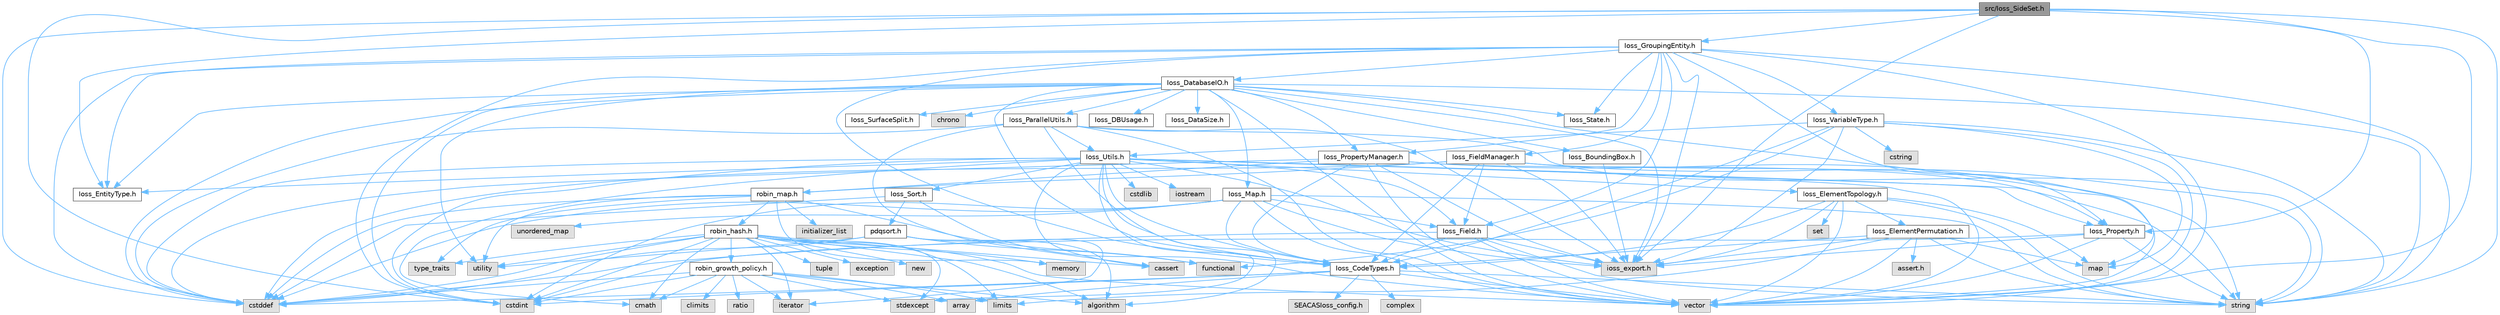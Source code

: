 digraph "src/Ioss_SideSet.h"
{
 // INTERACTIVE_SVG=YES
 // LATEX_PDF_SIZE
  bgcolor="transparent";
  edge [fontname=Helvetica,fontsize=10,labelfontname=Helvetica,labelfontsize=10];
  node [fontname=Helvetica,fontsize=10,shape=box,height=0.2,width=0.4];
  Node1 [id="Node000001",label="src/Ioss_SideSet.h",height=0.2,width=0.4,color="gray40", fillcolor="grey60", style="filled", fontcolor="black",tooltip=" "];
  Node1 -> Node2 [id="edge1_Node000001_Node000002",color="steelblue1",style="solid",tooltip=" "];
  Node2 [id="Node000002",label="ioss_export.h",height=0.2,width=0.4,color="grey60", fillcolor="#E0E0E0", style="filled",tooltip=" "];
  Node1 -> Node3 [id="edge2_Node000001_Node000003",color="steelblue1",style="solid",tooltip=" "];
  Node3 [id="Node000003",label="Ioss_EntityType.h",height=0.2,width=0.4,color="grey40", fillcolor="white", style="filled",URL="$Ioss__EntityType_8h.html",tooltip=" "];
  Node1 -> Node4 [id="edge3_Node000001_Node000004",color="steelblue1",style="solid",tooltip=" "];
  Node4 [id="Node000004",label="Ioss_GroupingEntity.h",height=0.2,width=0.4,color="grey40", fillcolor="white", style="filled",URL="$Ioss__GroupingEntity_8h.html",tooltip=" "];
  Node4 -> Node2 [id="edge4_Node000004_Node000002",color="steelblue1",style="solid",tooltip=" "];
  Node4 -> Node5 [id="edge5_Node000004_Node000005",color="steelblue1",style="solid",tooltip=" "];
  Node5 [id="Node000005",label="Ioss_CodeTypes.h",height=0.2,width=0.4,color="grey40", fillcolor="white", style="filled",URL="$Ioss__CodeTypes_8h.html",tooltip=" "];
  Node5 -> Node6 [id="edge6_Node000005_Node000006",color="steelblue1",style="solid",tooltip=" "];
  Node6 [id="Node000006",label="array",height=0.2,width=0.4,color="grey60", fillcolor="#E0E0E0", style="filled",tooltip=" "];
  Node5 -> Node7 [id="edge7_Node000005_Node000007",color="steelblue1",style="solid",tooltip=" "];
  Node7 [id="Node000007",label="cstddef",height=0.2,width=0.4,color="grey60", fillcolor="#E0E0E0", style="filled",tooltip=" "];
  Node5 -> Node8 [id="edge8_Node000005_Node000008",color="steelblue1",style="solid",tooltip=" "];
  Node8 [id="Node000008",label="cstdint",height=0.2,width=0.4,color="grey60", fillcolor="#E0E0E0", style="filled",tooltip=" "];
  Node5 -> Node9 [id="edge9_Node000005_Node000009",color="steelblue1",style="solid",tooltip=" "];
  Node9 [id="Node000009",label="string",height=0.2,width=0.4,color="grey60", fillcolor="#E0E0E0", style="filled",tooltip=" "];
  Node5 -> Node10 [id="edge10_Node000005_Node000010",color="steelblue1",style="solid",tooltip=" "];
  Node10 [id="Node000010",label="vector",height=0.2,width=0.4,color="grey60", fillcolor="#E0E0E0", style="filled",tooltip=" "];
  Node5 -> Node11 [id="edge11_Node000005_Node000011",color="steelblue1",style="solid",tooltip=" "];
  Node11 [id="Node000011",label="SEACASIoss_config.h",height=0.2,width=0.4,color="grey60", fillcolor="#E0E0E0", style="filled",tooltip=" "];
  Node5 -> Node12 [id="edge12_Node000005_Node000012",color="steelblue1",style="solid",tooltip=" "];
  Node12 [id="Node000012",label="complex",height=0.2,width=0.4,color="grey60", fillcolor="#E0E0E0", style="filled",tooltip=" "];
  Node4 -> Node13 [id="edge13_Node000004_Node000013",color="steelblue1",style="solid",tooltip=" "];
  Node13 [id="Node000013",label="Ioss_DatabaseIO.h",height=0.2,width=0.4,color="grey40", fillcolor="white", style="filled",URL="$Ioss__DatabaseIO_8h.html",tooltip=" "];
  Node13 -> Node2 [id="edge14_Node000013_Node000002",color="steelblue1",style="solid",tooltip=" "];
  Node13 -> Node14 [id="edge15_Node000013_Node000014",color="steelblue1",style="solid",tooltip=" "];
  Node14 [id="Node000014",label="Ioss_BoundingBox.h",height=0.2,width=0.4,color="grey40", fillcolor="white", style="filled",URL="$Ioss__BoundingBox_8h.html",tooltip=" "];
  Node14 -> Node2 [id="edge16_Node000014_Node000002",color="steelblue1",style="solid",tooltip=" "];
  Node13 -> Node5 [id="edge17_Node000013_Node000005",color="steelblue1",style="solid",tooltip=" "];
  Node13 -> Node15 [id="edge18_Node000013_Node000015",color="steelblue1",style="solid",tooltip=" "];
  Node15 [id="Node000015",label="Ioss_DBUsage.h",height=0.2,width=0.4,color="grey40", fillcolor="white", style="filled",URL="$Ioss__DBUsage_8h.html",tooltip=" "];
  Node13 -> Node16 [id="edge19_Node000013_Node000016",color="steelblue1",style="solid",tooltip=" "];
  Node16 [id="Node000016",label="Ioss_DataSize.h",height=0.2,width=0.4,color="grey40", fillcolor="white", style="filled",URL="$Ioss__DataSize_8h.html",tooltip=" "];
  Node13 -> Node3 [id="edge20_Node000013_Node000003",color="steelblue1",style="solid",tooltip=" "];
  Node13 -> Node17 [id="edge21_Node000013_Node000017",color="steelblue1",style="solid",tooltip=" "];
  Node17 [id="Node000017",label="Ioss_Map.h",height=0.2,width=0.4,color="grey40", fillcolor="white", style="filled",URL="$Ioss__Map_8h.html",tooltip=" "];
  Node17 -> Node2 [id="edge22_Node000017_Node000002",color="steelblue1",style="solid",tooltip=" "];
  Node17 -> Node5 [id="edge23_Node000017_Node000005",color="steelblue1",style="solid",tooltip=" "];
  Node17 -> Node18 [id="edge24_Node000017_Node000018",color="steelblue1",style="solid",tooltip=" "];
  Node18 [id="Node000018",label="Ioss_Field.h",height=0.2,width=0.4,color="grey40", fillcolor="white", style="filled",URL="$Ioss__Field_8h.html",tooltip=" "];
  Node18 -> Node2 [id="edge25_Node000018_Node000002",color="steelblue1",style="solid",tooltip=" "];
  Node18 -> Node5 [id="edge26_Node000018_Node000005",color="steelblue1",style="solid",tooltip=" "];
  Node18 -> Node7 [id="edge27_Node000018_Node000007",color="steelblue1",style="solid",tooltip=" "];
  Node18 -> Node9 [id="edge28_Node000018_Node000009",color="steelblue1",style="solid",tooltip=" "];
  Node18 -> Node10 [id="edge29_Node000018_Node000010",color="steelblue1",style="solid",tooltip=" "];
  Node17 -> Node7 [id="edge30_Node000017_Node000007",color="steelblue1",style="solid",tooltip=" "];
  Node17 -> Node8 [id="edge31_Node000017_Node000008",color="steelblue1",style="solid",tooltip=" "];
  Node17 -> Node9 [id="edge32_Node000017_Node000009",color="steelblue1",style="solid",tooltip=" "];
  Node17 -> Node10 [id="edge33_Node000017_Node000010",color="steelblue1",style="solid",tooltip=" "];
  Node17 -> Node19 [id="edge34_Node000017_Node000019",color="steelblue1",style="solid",tooltip=" "];
  Node19 [id="Node000019",label="unordered_map",height=0.2,width=0.4,color="grey60", fillcolor="#E0E0E0", style="filled",tooltip=" "];
  Node13 -> Node20 [id="edge35_Node000013_Node000020",color="steelblue1",style="solid",tooltip=" "];
  Node20 [id="Node000020",label="Ioss_ParallelUtils.h",height=0.2,width=0.4,color="grey40", fillcolor="white", style="filled",URL="$Ioss__ParallelUtils_8h.html",tooltip=" "];
  Node20 -> Node2 [id="edge36_Node000020_Node000002",color="steelblue1",style="solid",tooltip=" "];
  Node20 -> Node5 [id="edge37_Node000020_Node000005",color="steelblue1",style="solid",tooltip=" "];
  Node20 -> Node21 [id="edge38_Node000020_Node000021",color="steelblue1",style="solid",tooltip=" "];
  Node21 [id="Node000021",label="Ioss_Utils.h",height=0.2,width=0.4,color="grey40", fillcolor="white", style="filled",URL="$Ioss__Utils_8h.html",tooltip=" "];
  Node21 -> Node2 [id="edge39_Node000021_Node000002",color="steelblue1",style="solid",tooltip=" "];
  Node21 -> Node5 [id="edge40_Node000021_Node000005",color="steelblue1",style="solid",tooltip=" "];
  Node21 -> Node22 [id="edge41_Node000021_Node000022",color="steelblue1",style="solid",tooltip=" "];
  Node22 [id="Node000022",label="Ioss_ElementTopology.h",height=0.2,width=0.4,color="grey40", fillcolor="white", style="filled",URL="$Ioss__ElementTopology_8h.html",tooltip=" "];
  Node22 -> Node2 [id="edge42_Node000022_Node000002",color="steelblue1",style="solid",tooltip=" "];
  Node22 -> Node5 [id="edge43_Node000022_Node000005",color="steelblue1",style="solid",tooltip=" "];
  Node22 -> Node23 [id="edge44_Node000022_Node000023",color="steelblue1",style="solid",tooltip=" "];
  Node23 [id="Node000023",label="Ioss_ElementPermutation.h",height=0.2,width=0.4,color="grey40", fillcolor="white", style="filled",URL="$Ioss__ElementPermutation_8h.html",tooltip=" "];
  Node23 -> Node2 [id="edge45_Node000023_Node000002",color="steelblue1",style="solid",tooltip=" "];
  Node23 -> Node5 [id="edge46_Node000023_Node000005",color="steelblue1",style="solid",tooltip=" "];
  Node23 -> Node24 [id="edge47_Node000023_Node000024",color="steelblue1",style="solid",tooltip=" "];
  Node24 [id="Node000024",label="assert.h",height=0.2,width=0.4,color="grey60", fillcolor="#E0E0E0", style="filled",tooltip=" "];
  Node23 -> Node25 [id="edge48_Node000023_Node000025",color="steelblue1",style="solid",tooltip=" "];
  Node25 [id="Node000025",label="limits",height=0.2,width=0.4,color="grey60", fillcolor="#E0E0E0", style="filled",tooltip=" "];
  Node23 -> Node26 [id="edge49_Node000023_Node000026",color="steelblue1",style="solid",tooltip=" "];
  Node26 [id="Node000026",label="map",height=0.2,width=0.4,color="grey60", fillcolor="#E0E0E0", style="filled",tooltip=" "];
  Node23 -> Node9 [id="edge50_Node000023_Node000009",color="steelblue1",style="solid",tooltip=" "];
  Node23 -> Node10 [id="edge51_Node000023_Node000010",color="steelblue1",style="solid",tooltip=" "];
  Node22 -> Node26 [id="edge52_Node000022_Node000026",color="steelblue1",style="solid",tooltip=" "];
  Node22 -> Node27 [id="edge53_Node000022_Node000027",color="steelblue1",style="solid",tooltip=" "];
  Node27 [id="Node000027",label="set",height=0.2,width=0.4,color="grey60", fillcolor="#E0E0E0", style="filled",tooltip=" "];
  Node22 -> Node9 [id="edge54_Node000022_Node000009",color="steelblue1",style="solid",tooltip=" "];
  Node22 -> Node10 [id="edge55_Node000022_Node000010",color="steelblue1",style="solid",tooltip=" "];
  Node21 -> Node3 [id="edge56_Node000021_Node000003",color="steelblue1",style="solid",tooltip=" "];
  Node21 -> Node18 [id="edge57_Node000021_Node000018",color="steelblue1",style="solid",tooltip=" "];
  Node21 -> Node28 [id="edge58_Node000021_Node000028",color="steelblue1",style="solid",tooltip=" "];
  Node28 [id="Node000028",label="Ioss_Property.h",height=0.2,width=0.4,color="grey40", fillcolor="white", style="filled",URL="$Ioss__Property_8h.html",tooltip=" "];
  Node28 -> Node2 [id="edge59_Node000028_Node000002",color="steelblue1",style="solid",tooltip=" "];
  Node28 -> Node8 [id="edge60_Node000028_Node000008",color="steelblue1",style="solid",tooltip=" "];
  Node28 -> Node9 [id="edge61_Node000028_Node000009",color="steelblue1",style="solid",tooltip=" "];
  Node28 -> Node10 [id="edge62_Node000028_Node000010",color="steelblue1",style="solid",tooltip=" "];
  Node21 -> Node29 [id="edge63_Node000021_Node000029",color="steelblue1",style="solid",tooltip=" "];
  Node29 [id="Node000029",label="Ioss_Sort.h",height=0.2,width=0.4,color="grey40", fillcolor="white", style="filled",URL="$Ioss__Sort_8h.html",tooltip=" "];
  Node29 -> Node30 [id="edge64_Node000029_Node000030",color="steelblue1",style="solid",tooltip=" "];
  Node30 [id="Node000030",label="pdqsort.h",height=0.2,width=0.4,color="grey40", fillcolor="white", style="filled",URL="$pdqsort_8h.html",tooltip=" "];
  Node30 -> Node31 [id="edge65_Node000030_Node000031",color="steelblue1",style="solid",tooltip=" "];
  Node31 [id="Node000031",label="algorithm",height=0.2,width=0.4,color="grey60", fillcolor="#E0E0E0", style="filled",tooltip=" "];
  Node30 -> Node7 [id="edge66_Node000030_Node000007",color="steelblue1",style="solid",tooltip=" "];
  Node30 -> Node32 [id="edge67_Node000030_Node000032",color="steelblue1",style="solid",tooltip=" "];
  Node32 [id="Node000032",label="functional",height=0.2,width=0.4,color="grey60", fillcolor="#E0E0E0", style="filled",tooltip=" "];
  Node30 -> Node33 [id="edge68_Node000030_Node000033",color="steelblue1",style="solid",tooltip=" "];
  Node33 [id="Node000033",label="iterator",height=0.2,width=0.4,color="grey60", fillcolor="#E0E0E0", style="filled",tooltip=" "];
  Node30 -> Node34 [id="edge69_Node000030_Node000034",color="steelblue1",style="solid",tooltip=" "];
  Node34 [id="Node000034",label="utility",height=0.2,width=0.4,color="grey60", fillcolor="#E0E0E0", style="filled",tooltip=" "];
  Node29 -> Node7 [id="edge70_Node000029_Node000007",color="steelblue1",style="solid",tooltip=" "];
  Node29 -> Node10 [id="edge71_Node000029_Node000010",color="steelblue1",style="solid",tooltip=" "];
  Node21 -> Node31 [id="edge72_Node000021_Node000031",color="steelblue1",style="solid",tooltip=" "];
  Node21 -> Node35 [id="edge73_Node000021_Node000035",color="steelblue1",style="solid",tooltip=" "];
  Node35 [id="Node000035",label="cassert",height=0.2,width=0.4,color="grey60", fillcolor="#E0E0E0", style="filled",tooltip=" "];
  Node21 -> Node36 [id="edge74_Node000021_Node000036",color="steelblue1",style="solid",tooltip=" "];
  Node36 [id="Node000036",label="cmath",height=0.2,width=0.4,color="grey60", fillcolor="#E0E0E0", style="filled",tooltip=" "];
  Node21 -> Node7 [id="edge75_Node000021_Node000007",color="steelblue1",style="solid",tooltip=" "];
  Node21 -> Node8 [id="edge76_Node000021_Node000008",color="steelblue1",style="solid",tooltip=" "];
  Node21 -> Node37 [id="edge77_Node000021_Node000037",color="steelblue1",style="solid",tooltip=" "];
  Node37 [id="Node000037",label="cstdlib",height=0.2,width=0.4,color="grey60", fillcolor="#E0E0E0", style="filled",tooltip=" "];
  Node21 -> Node38 [id="edge78_Node000021_Node000038",color="steelblue1",style="solid",tooltip=" "];
  Node38 [id="Node000038",label="iostream",height=0.2,width=0.4,color="grey60", fillcolor="#E0E0E0", style="filled",tooltip=" "];
  Node21 -> Node39 [id="edge79_Node000021_Node000039",color="steelblue1",style="solid",tooltip=" "];
  Node39 [id="Node000039",label="stdexcept",height=0.2,width=0.4,color="grey60", fillcolor="#E0E0E0", style="filled",tooltip=" "];
  Node21 -> Node9 [id="edge80_Node000021_Node000009",color="steelblue1",style="solid",tooltip=" "];
  Node21 -> Node10 [id="edge81_Node000021_Node000010",color="steelblue1",style="solid",tooltip=" "];
  Node20 -> Node35 [id="edge82_Node000020_Node000035",color="steelblue1",style="solid",tooltip=" "];
  Node20 -> Node7 [id="edge83_Node000020_Node000007",color="steelblue1",style="solid",tooltip=" "];
  Node20 -> Node9 [id="edge84_Node000020_Node000009",color="steelblue1",style="solid",tooltip=" "];
  Node20 -> Node10 [id="edge85_Node000020_Node000010",color="steelblue1",style="solid",tooltip=" "];
  Node13 -> Node40 [id="edge86_Node000013_Node000040",color="steelblue1",style="solid",tooltip=" "];
  Node40 [id="Node000040",label="Ioss_PropertyManager.h",height=0.2,width=0.4,color="grey40", fillcolor="white", style="filled",URL="$Ioss__PropertyManager_8h.html",tooltip=" "];
  Node40 -> Node2 [id="edge87_Node000040_Node000002",color="steelblue1",style="solid",tooltip=" "];
  Node40 -> Node5 [id="edge88_Node000040_Node000005",color="steelblue1",style="solid",tooltip=" "];
  Node40 -> Node28 [id="edge89_Node000040_Node000028",color="steelblue1",style="solid",tooltip=" "];
  Node40 -> Node7 [id="edge90_Node000040_Node000007",color="steelblue1",style="solid",tooltip=" "];
  Node40 -> Node9 [id="edge91_Node000040_Node000009",color="steelblue1",style="solid",tooltip=" "];
  Node40 -> Node10 [id="edge92_Node000040_Node000010",color="steelblue1",style="solid",tooltip=" "];
  Node40 -> Node41 [id="edge93_Node000040_Node000041",color="steelblue1",style="solid",tooltip=" "];
  Node41 [id="Node000041",label="robin_map.h",height=0.2,width=0.4,color="grey40", fillcolor="white", style="filled",URL="$robin__map_8h.html",tooltip=" "];
  Node41 -> Node7 [id="edge94_Node000041_Node000007",color="steelblue1",style="solid",tooltip=" "];
  Node41 -> Node32 [id="edge95_Node000041_Node000032",color="steelblue1",style="solid",tooltip=" "];
  Node41 -> Node42 [id="edge96_Node000041_Node000042",color="steelblue1",style="solid",tooltip=" "];
  Node42 [id="Node000042",label="initializer_list",height=0.2,width=0.4,color="grey60", fillcolor="#E0E0E0", style="filled",tooltip=" "];
  Node41 -> Node43 [id="edge97_Node000041_Node000043",color="steelblue1",style="solid",tooltip=" "];
  Node43 [id="Node000043",label="memory",height=0.2,width=0.4,color="grey60", fillcolor="#E0E0E0", style="filled",tooltip=" "];
  Node41 -> Node44 [id="edge98_Node000041_Node000044",color="steelblue1",style="solid",tooltip=" "];
  Node44 [id="Node000044",label="type_traits",height=0.2,width=0.4,color="grey60", fillcolor="#E0E0E0", style="filled",tooltip=" "];
  Node41 -> Node34 [id="edge99_Node000041_Node000034",color="steelblue1",style="solid",tooltip=" "];
  Node41 -> Node45 [id="edge100_Node000041_Node000045",color="steelblue1",style="solid",tooltip=" "];
  Node45 [id="Node000045",label="robin_hash.h",height=0.2,width=0.4,color="grey40", fillcolor="white", style="filled",URL="$robin__hash_8h.html",tooltip=" "];
  Node45 -> Node31 [id="edge101_Node000045_Node000031",color="steelblue1",style="solid",tooltip=" "];
  Node45 -> Node35 [id="edge102_Node000045_Node000035",color="steelblue1",style="solid",tooltip=" "];
  Node45 -> Node36 [id="edge103_Node000045_Node000036",color="steelblue1",style="solid",tooltip=" "];
  Node45 -> Node7 [id="edge104_Node000045_Node000007",color="steelblue1",style="solid",tooltip=" "];
  Node45 -> Node8 [id="edge105_Node000045_Node000008",color="steelblue1",style="solid",tooltip=" "];
  Node45 -> Node46 [id="edge106_Node000045_Node000046",color="steelblue1",style="solid",tooltip=" "];
  Node46 [id="Node000046",label="exception",height=0.2,width=0.4,color="grey60", fillcolor="#E0E0E0", style="filled",tooltip=" "];
  Node45 -> Node33 [id="edge107_Node000045_Node000033",color="steelblue1",style="solid",tooltip=" "];
  Node45 -> Node25 [id="edge108_Node000045_Node000025",color="steelblue1",style="solid",tooltip=" "];
  Node45 -> Node43 [id="edge109_Node000045_Node000043",color="steelblue1",style="solid",tooltip=" "];
  Node45 -> Node47 [id="edge110_Node000045_Node000047",color="steelblue1",style="solid",tooltip=" "];
  Node47 [id="Node000047",label="new",height=0.2,width=0.4,color="grey60", fillcolor="#E0E0E0", style="filled",tooltip=" "];
  Node45 -> Node39 [id="edge111_Node000045_Node000039",color="steelblue1",style="solid",tooltip=" "];
  Node45 -> Node48 [id="edge112_Node000045_Node000048",color="steelblue1",style="solid",tooltip=" "];
  Node48 [id="Node000048",label="tuple",height=0.2,width=0.4,color="grey60", fillcolor="#E0E0E0", style="filled",tooltip=" "];
  Node45 -> Node44 [id="edge113_Node000045_Node000044",color="steelblue1",style="solid",tooltip=" "];
  Node45 -> Node34 [id="edge114_Node000045_Node000034",color="steelblue1",style="solid",tooltip=" "];
  Node45 -> Node10 [id="edge115_Node000045_Node000010",color="steelblue1",style="solid",tooltip=" "];
  Node45 -> Node49 [id="edge116_Node000045_Node000049",color="steelblue1",style="solid",tooltip=" "];
  Node49 [id="Node000049",label="robin_growth_policy.h",height=0.2,width=0.4,color="grey40", fillcolor="white", style="filled",URL="$robin__growth__policy_8h.html",tooltip=" "];
  Node49 -> Node31 [id="edge117_Node000049_Node000031",color="steelblue1",style="solid",tooltip=" "];
  Node49 -> Node6 [id="edge118_Node000049_Node000006",color="steelblue1",style="solid",tooltip=" "];
  Node49 -> Node50 [id="edge119_Node000049_Node000050",color="steelblue1",style="solid",tooltip=" "];
  Node50 [id="Node000050",label="climits",height=0.2,width=0.4,color="grey60", fillcolor="#E0E0E0", style="filled",tooltip=" "];
  Node49 -> Node36 [id="edge120_Node000049_Node000036",color="steelblue1",style="solid",tooltip=" "];
  Node49 -> Node7 [id="edge121_Node000049_Node000007",color="steelblue1",style="solid",tooltip=" "];
  Node49 -> Node8 [id="edge122_Node000049_Node000008",color="steelblue1",style="solid",tooltip=" "];
  Node49 -> Node33 [id="edge123_Node000049_Node000033",color="steelblue1",style="solid",tooltip=" "];
  Node49 -> Node25 [id="edge124_Node000049_Node000025",color="steelblue1",style="solid",tooltip=" "];
  Node49 -> Node51 [id="edge125_Node000049_Node000051",color="steelblue1",style="solid",tooltip=" "];
  Node51 [id="Node000051",label="ratio",height=0.2,width=0.4,color="grey60", fillcolor="#E0E0E0", style="filled",tooltip=" "];
  Node49 -> Node39 [id="edge126_Node000049_Node000039",color="steelblue1",style="solid",tooltip=" "];
  Node13 -> Node52 [id="edge127_Node000013_Node000052",color="steelblue1",style="solid",tooltip=" "];
  Node52 [id="Node000052",label="Ioss_State.h",height=0.2,width=0.4,color="grey40", fillcolor="white", style="filled",URL="$Ioss__State_8h.html",tooltip=" "];
  Node13 -> Node53 [id="edge128_Node000013_Node000053",color="steelblue1",style="solid",tooltip=" "];
  Node53 [id="Node000053",label="Ioss_SurfaceSplit.h",height=0.2,width=0.4,color="grey40", fillcolor="white", style="filled",URL="$Ioss__SurfaceSplit_8h.html",tooltip=" "];
  Node13 -> Node54 [id="edge129_Node000013_Node000054",color="steelblue1",style="solid",tooltip=" "];
  Node54 [id="Node000054",label="chrono",height=0.2,width=0.4,color="grey60", fillcolor="#E0E0E0", style="filled",tooltip=" "];
  Node13 -> Node7 [id="edge130_Node000013_Node000007",color="steelblue1",style="solid",tooltip=" "];
  Node13 -> Node8 [id="edge131_Node000013_Node000008",color="steelblue1",style="solid",tooltip=" "];
  Node13 -> Node26 [id="edge132_Node000013_Node000026",color="steelblue1",style="solid",tooltip=" "];
  Node13 -> Node9 [id="edge133_Node000013_Node000009",color="steelblue1",style="solid",tooltip=" "];
  Node13 -> Node34 [id="edge134_Node000013_Node000034",color="steelblue1",style="solid",tooltip=" "];
  Node13 -> Node10 [id="edge135_Node000013_Node000010",color="steelblue1",style="solid",tooltip=" "];
  Node4 -> Node3 [id="edge136_Node000004_Node000003",color="steelblue1",style="solid",tooltip=" "];
  Node4 -> Node18 [id="edge137_Node000004_Node000018",color="steelblue1",style="solid",tooltip=" "];
  Node4 -> Node55 [id="edge138_Node000004_Node000055",color="steelblue1",style="solid",tooltip=" "];
  Node55 [id="Node000055",label="Ioss_FieldManager.h",height=0.2,width=0.4,color="grey40", fillcolor="white", style="filled",URL="$Ioss__FieldManager_8h.html",tooltip=" "];
  Node55 -> Node2 [id="edge139_Node000055_Node000002",color="steelblue1",style="solid",tooltip=" "];
  Node55 -> Node5 [id="edge140_Node000055_Node000005",color="steelblue1",style="solid",tooltip=" "];
  Node55 -> Node18 [id="edge141_Node000055_Node000018",color="steelblue1",style="solid",tooltip=" "];
  Node55 -> Node7 [id="edge142_Node000055_Node000007",color="steelblue1",style="solid",tooltip=" "];
  Node55 -> Node9 [id="edge143_Node000055_Node000009",color="steelblue1",style="solid",tooltip=" "];
  Node55 -> Node10 [id="edge144_Node000055_Node000010",color="steelblue1",style="solid",tooltip=" "];
  Node55 -> Node41 [id="edge145_Node000055_Node000041",color="steelblue1",style="solid",tooltip=" "];
  Node4 -> Node28 [id="edge146_Node000004_Node000028",color="steelblue1",style="solid",tooltip=" "];
  Node4 -> Node40 [id="edge147_Node000004_Node000040",color="steelblue1",style="solid",tooltip=" "];
  Node4 -> Node52 [id="edge148_Node000004_Node000052",color="steelblue1",style="solid",tooltip=" "];
  Node4 -> Node56 [id="edge149_Node000004_Node000056",color="steelblue1",style="solid",tooltip=" "];
  Node56 [id="Node000056",label="Ioss_VariableType.h",height=0.2,width=0.4,color="grey40", fillcolor="white", style="filled",URL="$Ioss__VariableType_8h.html",tooltip=" "];
  Node56 -> Node2 [id="edge150_Node000056_Node000002",color="steelblue1",style="solid",tooltip=" "];
  Node56 -> Node5 [id="edge151_Node000056_Node000005",color="steelblue1",style="solid",tooltip=" "];
  Node56 -> Node21 [id="edge152_Node000056_Node000021",color="steelblue1",style="solid",tooltip=" "];
  Node56 -> Node57 [id="edge153_Node000056_Node000057",color="steelblue1",style="solid",tooltip=" "];
  Node57 [id="Node000057",label="cstring",height=0.2,width=0.4,color="grey60", fillcolor="#E0E0E0", style="filled",tooltip=" "];
  Node56 -> Node32 [id="edge154_Node000056_Node000032",color="steelblue1",style="solid",tooltip=" "];
  Node56 -> Node26 [id="edge155_Node000056_Node000026",color="steelblue1",style="solid",tooltip=" "];
  Node56 -> Node9 [id="edge156_Node000056_Node000009",color="steelblue1",style="solid",tooltip=" "];
  Node56 -> Node10 [id="edge157_Node000056_Node000010",color="steelblue1",style="solid",tooltip=" "];
  Node4 -> Node7 [id="edge158_Node000004_Node000007",color="steelblue1",style="solid",tooltip=" "];
  Node4 -> Node8 [id="edge159_Node000004_Node000008",color="steelblue1",style="solid",tooltip=" "];
  Node4 -> Node9 [id="edge160_Node000004_Node000009",color="steelblue1",style="solid",tooltip=" "];
  Node4 -> Node10 [id="edge161_Node000004_Node000010",color="steelblue1",style="solid",tooltip=" "];
  Node1 -> Node28 [id="edge162_Node000001_Node000028",color="steelblue1",style="solid",tooltip=" "];
  Node1 -> Node7 [id="edge163_Node000001_Node000007",color="steelblue1",style="solid",tooltip=" "];
  Node1 -> Node8 [id="edge164_Node000001_Node000008",color="steelblue1",style="solid",tooltip=" "];
  Node1 -> Node9 [id="edge165_Node000001_Node000009",color="steelblue1",style="solid",tooltip=" "];
  Node1 -> Node10 [id="edge166_Node000001_Node000010",color="steelblue1",style="solid",tooltip=" "];
}

